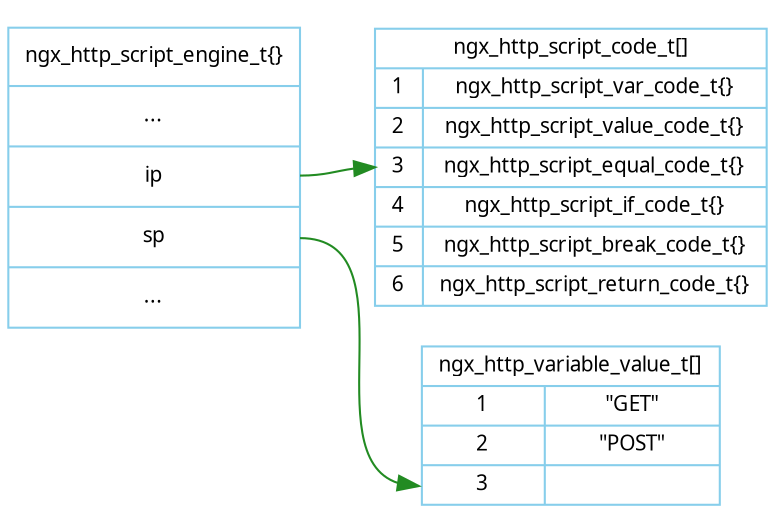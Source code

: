 digraph ngx_http_engine_evaluate2 {

   rankdir=LR;
   node [shape=record, color=skyblue, fontname="Verdana", fontsize=10];
   edge [color=forestgreen, fontname="Verdana", fontsize=10];
   
    

   
   ngx_http_script_engine_t [label="<head>ngx_http_script_engine_t\{\}|...|<ip>ip|<sp>sp|...", height=2]; 
   ngx_http_script_code_t [label="<head>ngx_http_script_code_t\[\]|{{<n1>1|<n2>2|<n3>3|<n4>4|<n5>5|<n6>6}|{ngx_http_script_var_code_t\{\}|ngx_http_script_value_code_t\{\}|ngx_http_script_equal_code_t\{\}|ngx_http_script_if_code_t\{\}|ngx_http_script_break_code_t\{\}|ngx_http_script_return_code_t\{\}}}"];

   ngx_http_script_engine_t:head:ne -> ngx_http_script_code_t:head:nw [weight=9, color=none];


   ngx_http_script_engine_t:ip -> ngx_http_script_code_t:n3;

   ngx_http_variable_value_t [label="<head>ngx_http_variable_value_t\[\]|{{<n1>1|<n2>2|<n3>3}|{\"GET\"|\"POST\"|}}"];

   ngx_http_script_engine_t:sp -> ngx_http_variable_value_t:n3;

}